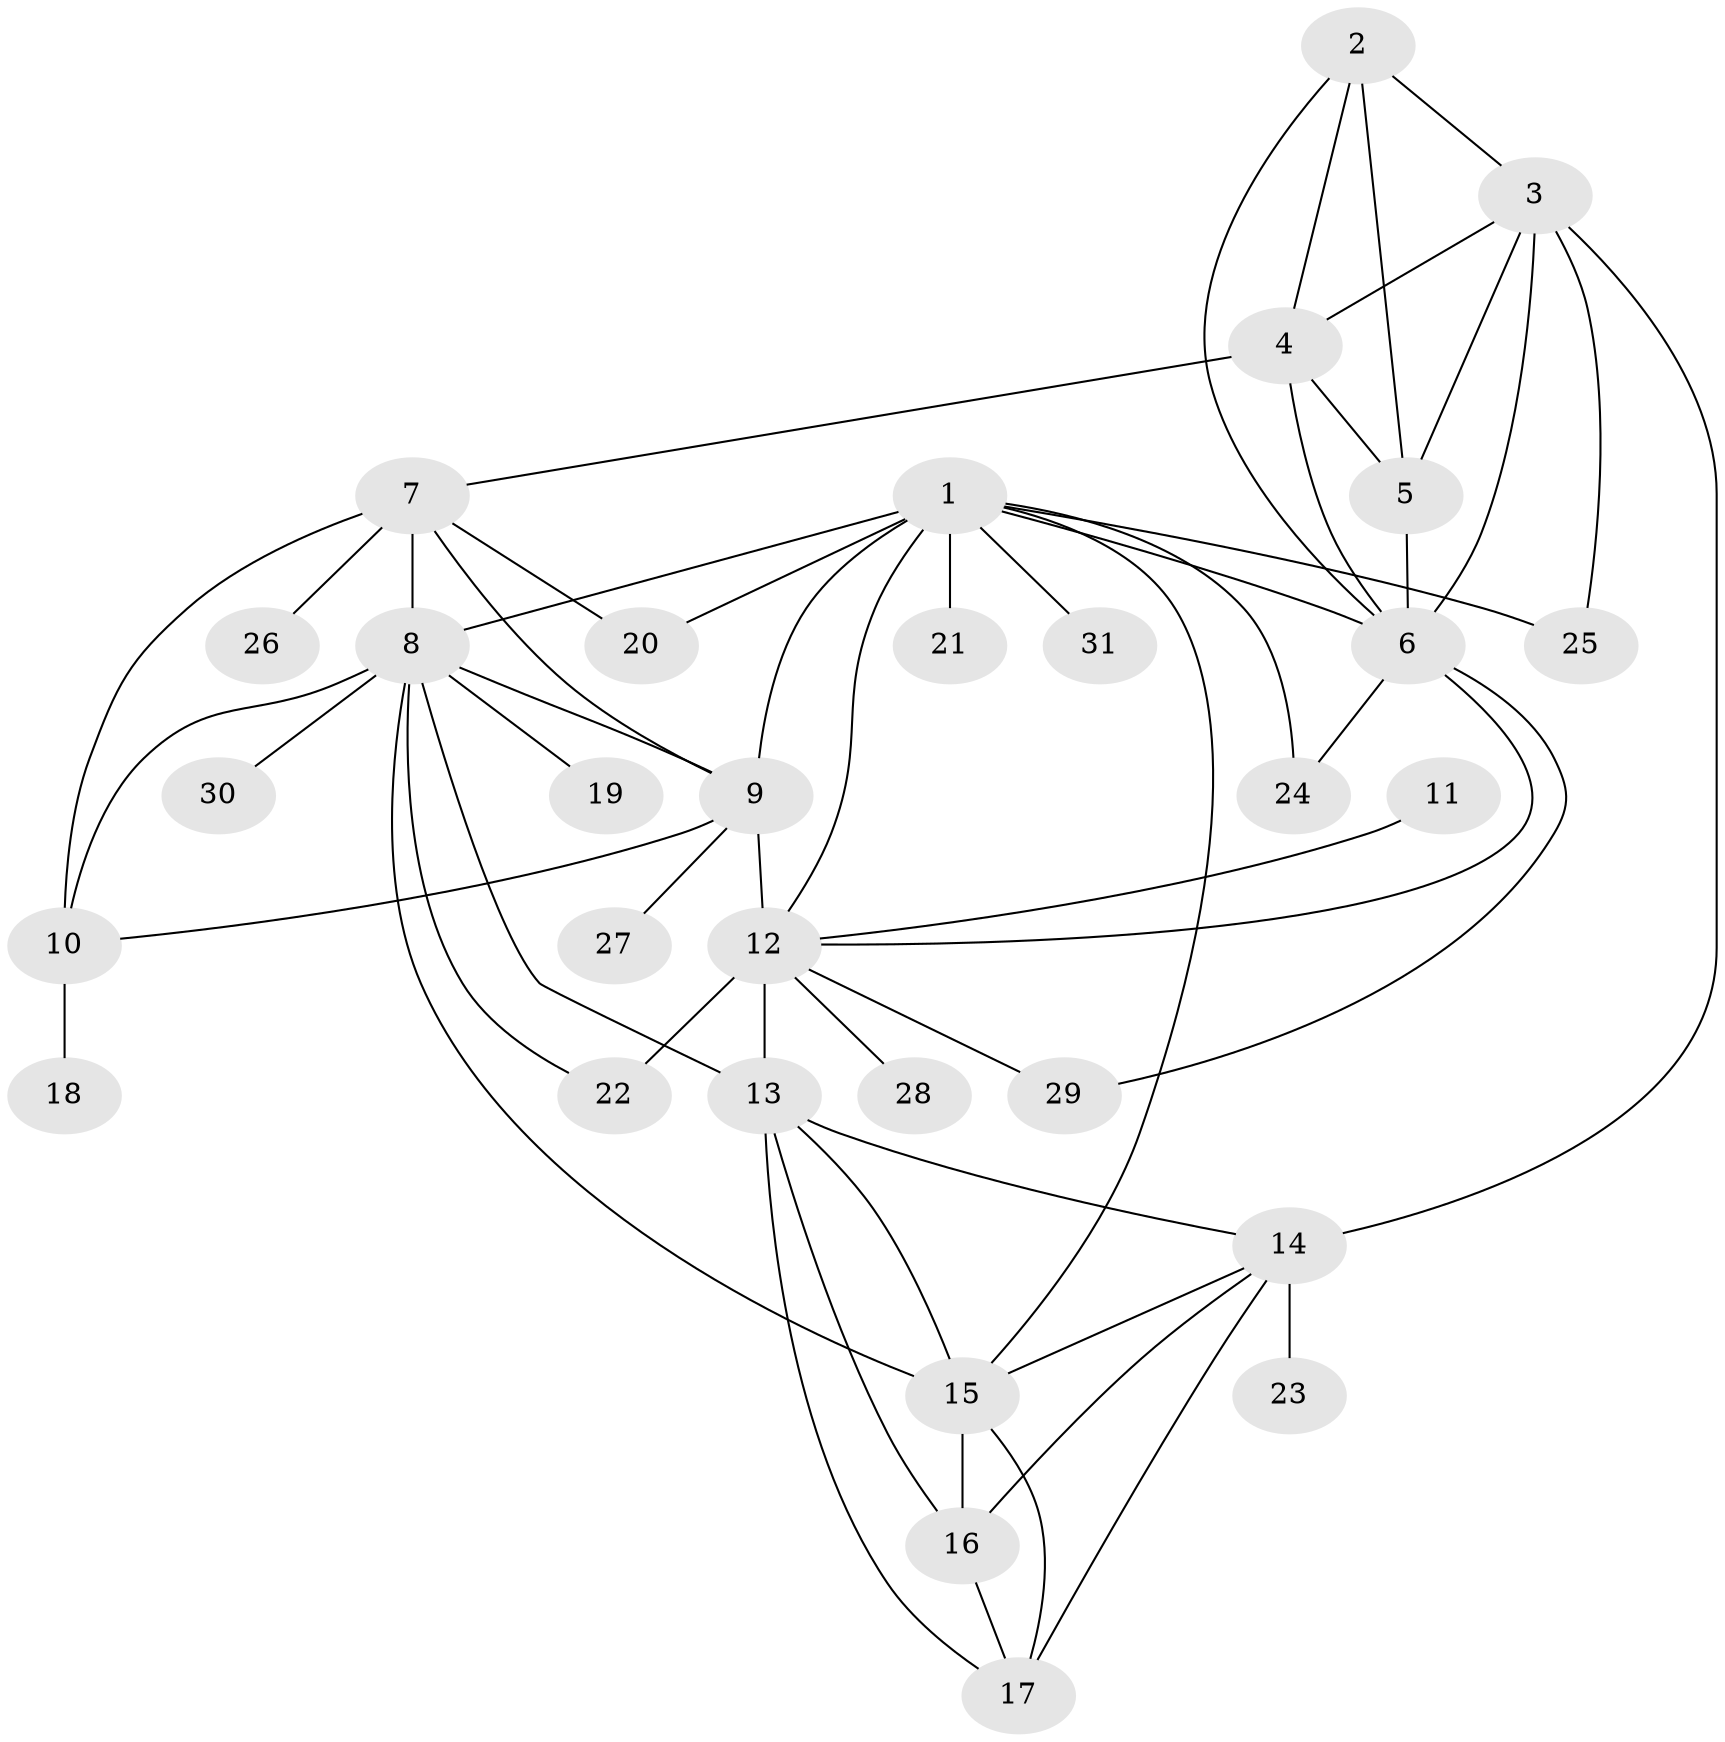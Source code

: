 // original degree distribution, {8: 0.038834951456310676, 7: 0.07766990291262135, 9: 0.02912621359223301, 10: 0.019417475728155338, 6: 0.019417475728155338, 4: 0.019417475728155338, 11: 0.019417475728155338, 14: 0.009708737864077669, 5: 0.019417475728155338, 1: 0.5922330097087378, 2: 0.1553398058252427}
// Generated by graph-tools (version 1.1) at 2025/52/03/04/25 22:52:48]
// undirected, 31 vertices, 58 edges
graph export_dot {
  node [color=gray90,style=filled];
  1;
  2;
  3;
  4;
  5;
  6;
  7;
  8;
  9;
  10;
  11;
  12;
  13;
  14;
  15;
  16;
  17;
  18;
  19;
  20;
  21;
  22;
  23;
  24;
  25;
  26;
  27;
  28;
  29;
  30;
  31;
  1 -- 6 [weight=2.0];
  1 -- 8 [weight=1.0];
  1 -- 9 [weight=1.0];
  1 -- 12 [weight=1.0];
  1 -- 15 [weight=1.0];
  1 -- 20 [weight=5.0];
  1 -- 21 [weight=3.0];
  1 -- 24 [weight=3.0];
  1 -- 25 [weight=1.0];
  1 -- 31 [weight=1.0];
  2 -- 3 [weight=1.0];
  2 -- 4 [weight=1.0];
  2 -- 5 [weight=1.0];
  2 -- 6 [weight=1.0];
  3 -- 4 [weight=1.0];
  3 -- 5 [weight=1.0];
  3 -- 6 [weight=1.0];
  3 -- 14 [weight=1.0];
  3 -- 25 [weight=1.0];
  4 -- 5 [weight=1.0];
  4 -- 6 [weight=1.0];
  4 -- 7 [weight=1.0];
  5 -- 6 [weight=1.0];
  6 -- 12 [weight=1.0];
  6 -- 24 [weight=1.0];
  6 -- 29 [weight=1.0];
  7 -- 8 [weight=2.0];
  7 -- 9 [weight=2.0];
  7 -- 10 [weight=2.0];
  7 -- 20 [weight=1.0];
  7 -- 26 [weight=1.0];
  8 -- 9 [weight=1.0];
  8 -- 10 [weight=1.0];
  8 -- 13 [weight=1.0];
  8 -- 15 [weight=1.0];
  8 -- 19 [weight=1.0];
  8 -- 22 [weight=1.0];
  8 -- 30 [weight=1.0];
  9 -- 10 [weight=1.0];
  9 -- 12 [weight=1.0];
  9 -- 27 [weight=1.0];
  10 -- 18 [weight=4.0];
  11 -- 12 [weight=4.0];
  12 -- 13 [weight=2.0];
  12 -- 22 [weight=7.0];
  12 -- 28 [weight=1.0];
  12 -- 29 [weight=1.0];
  13 -- 14 [weight=1.0];
  13 -- 15 [weight=1.0];
  13 -- 16 [weight=1.0];
  13 -- 17 [weight=1.0];
  14 -- 15 [weight=1.0];
  14 -- 16 [weight=1.0];
  14 -- 17 [weight=1.0];
  14 -- 23 [weight=1.0];
  15 -- 16 [weight=5.0];
  15 -- 17 [weight=1.0];
  16 -- 17 [weight=1.0];
}
